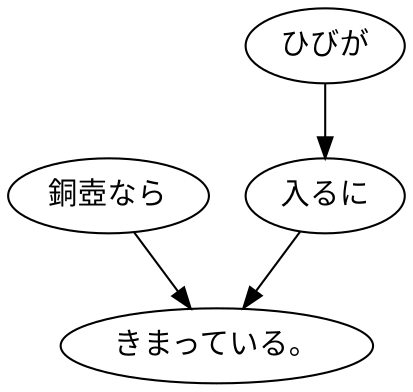 digraph graph4958 {
	node0 [label="銅壺なら"];
	node1 [label="ひびが"];
	node2 [label="入るに"];
	node3 [label="きまっている。"];
	node0 -> node3;
	node1 -> node2;
	node2 -> node3;
}
